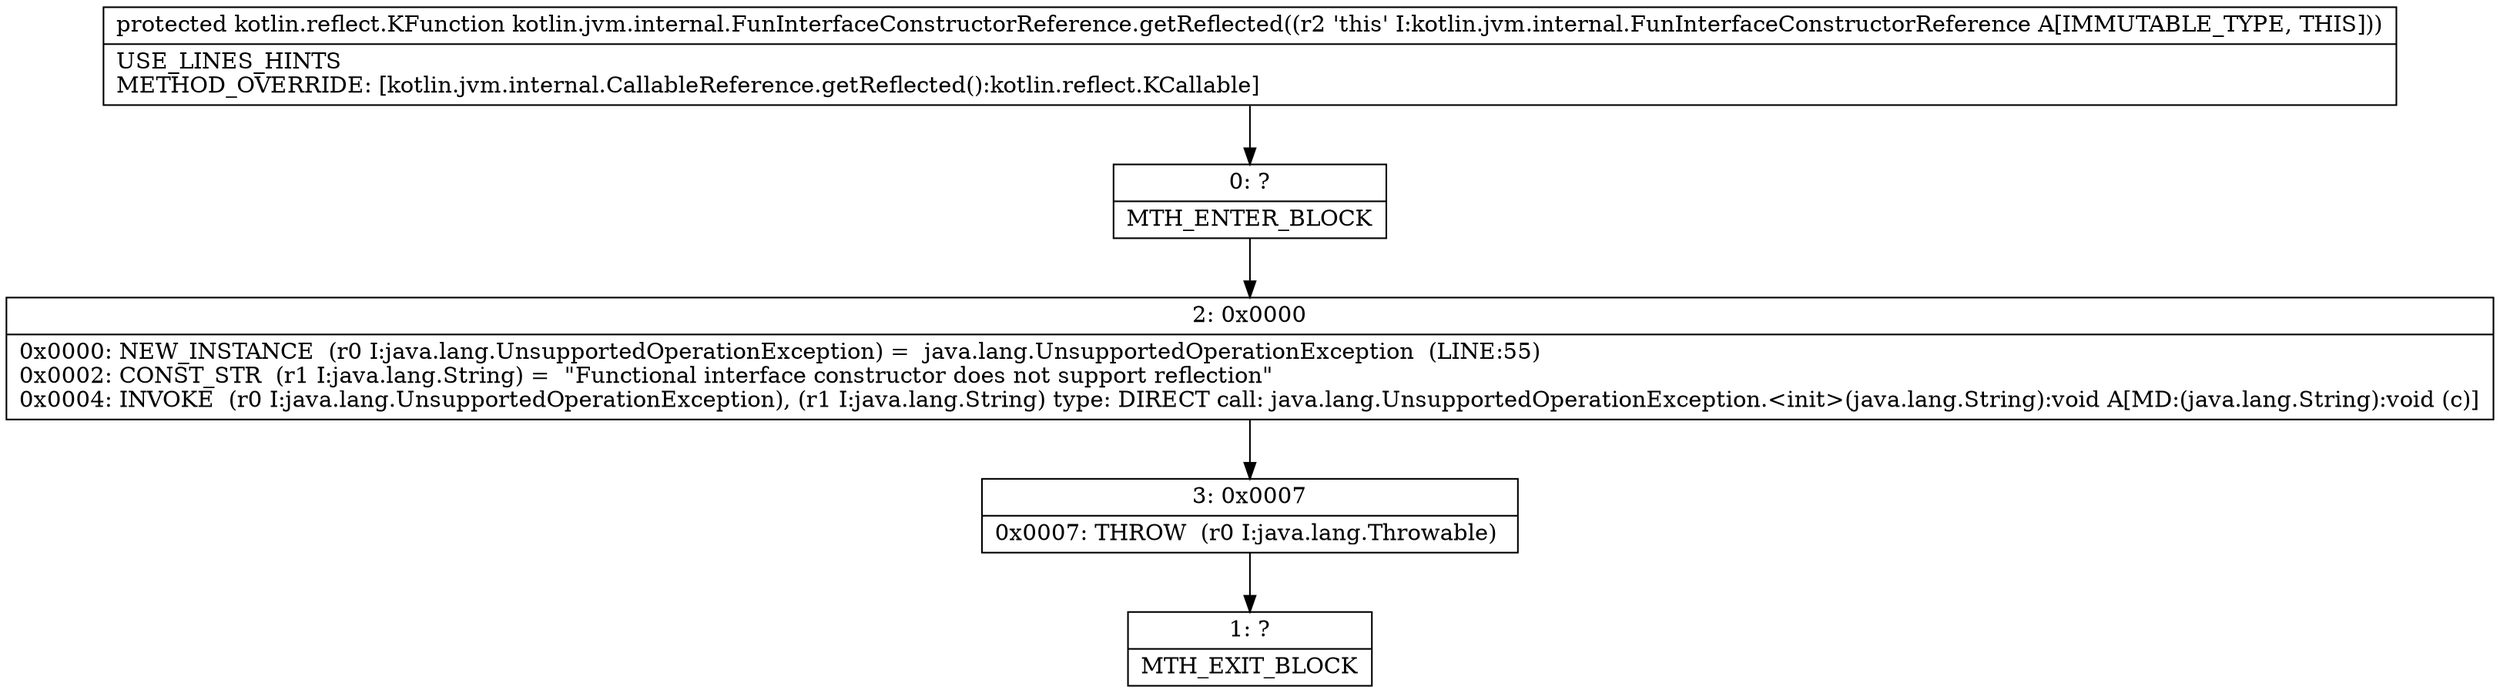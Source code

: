 digraph "CFG forkotlin.jvm.internal.FunInterfaceConstructorReference.getReflected()Lkotlin\/reflect\/KFunction;" {
Node_0 [shape=record,label="{0\:\ ?|MTH_ENTER_BLOCK\l}"];
Node_2 [shape=record,label="{2\:\ 0x0000|0x0000: NEW_INSTANCE  (r0 I:java.lang.UnsupportedOperationException) =  java.lang.UnsupportedOperationException  (LINE:55)\l0x0002: CONST_STR  (r1 I:java.lang.String) =  \"Functional interface constructor does not support reflection\" \l0x0004: INVOKE  (r0 I:java.lang.UnsupportedOperationException), (r1 I:java.lang.String) type: DIRECT call: java.lang.UnsupportedOperationException.\<init\>(java.lang.String):void A[MD:(java.lang.String):void (c)]\l}"];
Node_3 [shape=record,label="{3\:\ 0x0007|0x0007: THROW  (r0 I:java.lang.Throwable) \l}"];
Node_1 [shape=record,label="{1\:\ ?|MTH_EXIT_BLOCK\l}"];
MethodNode[shape=record,label="{protected kotlin.reflect.KFunction kotlin.jvm.internal.FunInterfaceConstructorReference.getReflected((r2 'this' I:kotlin.jvm.internal.FunInterfaceConstructorReference A[IMMUTABLE_TYPE, THIS]))  | USE_LINES_HINTS\lMETHOD_OVERRIDE: [kotlin.jvm.internal.CallableReference.getReflected():kotlin.reflect.KCallable]\l}"];
MethodNode -> Node_0;Node_0 -> Node_2;
Node_2 -> Node_3;
Node_3 -> Node_1;
}

